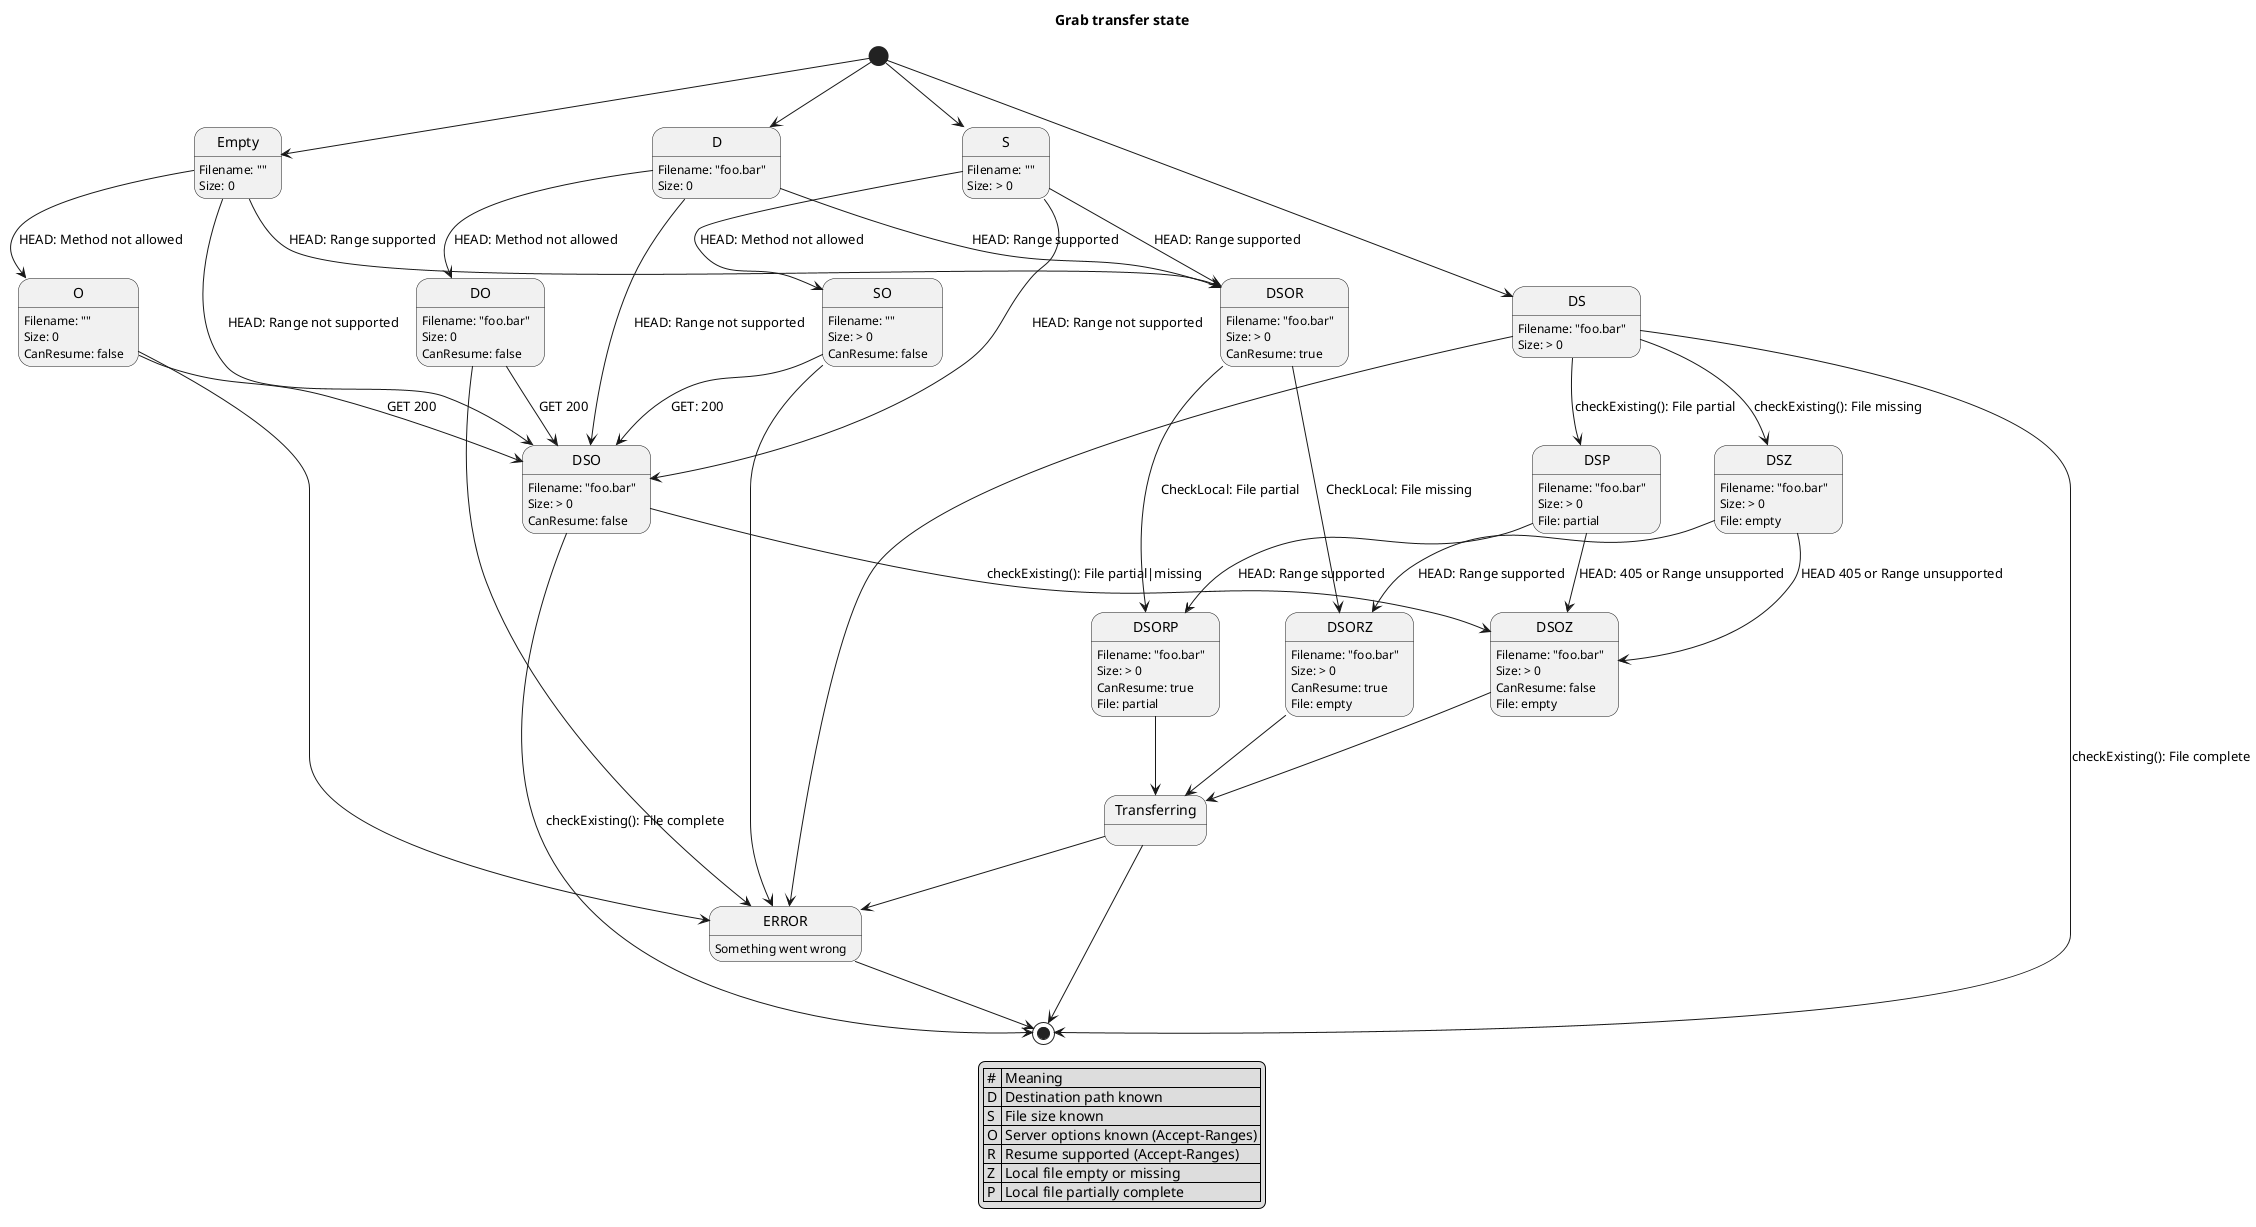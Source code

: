 @startuml
title Grab transfer state

legend
| # | Meaning |
| D | Destination path known |
| S | File size known |
| O | Server options known (Accept-Ranges) |
| R | Resume supported (Accept-Ranges) |
| Z | Local file empty or missing |
| P | Local file partially complete |
endlegend

[*] --> Empty
[*] --> D
[*] --> S
[*] --> DS

Empty : Filename: ""
Empty : Size: 0
Empty --> O : HEAD: Method not allowed
Empty --> DSO : HEAD: Range not supported
Empty --> DSOR : HEAD: Range supported

DS : Filename: "foo.bar"
DS : Size: > 0
DS --> DSZ : checkExisting(): File missing
DS --> DSP : checkExisting(): File partial
DS --> [*] : checkExisting(): File complete
DS --> ERROR

S : Filename: ""
S : Size: > 0
S --> SO : HEAD: Method not allowed
S --> DSO : HEAD: Range not supported
S --> DSOR : HEAD: Range supported

D : Filename: "foo.bar"
D : Size: 0
D --> DO : HEAD: Method not allowed
D --> DSO : HEAD: Range not supported
D --> DSOR : HEAD: Range supported


O : Filename: ""
O : Size: 0
O : CanResume: false
O --> DSO : GET 200
O --> ERROR

SO : Filename: ""
SO : Size: > 0
SO : CanResume: false
SO --> DSO : GET: 200
SO --> ERROR

DO : Filename: "foo.bar"
DO : Size: 0
DO : CanResume: false
DO --> DSO : GET 200
DO --> ERROR

DSZ : Filename: "foo.bar"
DSZ : Size: > 0
DSZ : File: empty
DSZ --> DSORZ : HEAD: Range supported
DSZ --> DSOZ : HEAD 405 or Range unsupported

DSP : Filename: "foo.bar"
DSP : Size: > 0
DSP : File: partial
DSP --> DSORP : HEAD: Range supported
DSP --> DSOZ : HEAD: 405 or Range unsupported

DSO : Filename: "foo.bar"
DSO : Size: > 0
DSO : CanResume: false
DSO --> DSOZ : checkExisting(): File partial|missing
DSO --> [*] : checkExisting(): File complete

DSOR : Filename: "foo.bar"
DSOR : Size: > 0
DSOR : CanResume: true
DSOR --> DSORP : CheckLocal: File partial
DSOR --> DSORZ : CheckLocal: File missing

DSORP : Filename: "foo.bar"
DSORP : Size: > 0
DSORP : CanResume: true
DSORP : File: partial
DSORP --> Transferring

DSORZ : Filename: "foo.bar"
DSORZ : Size: > 0
DSORZ : CanResume: true
DSORZ : File: empty
DSORZ --> Transferring

DSOZ : Filename: "foo.bar"
DSOZ : Size: > 0
DSOZ : CanResume: false
DSOZ : File: empty
DSOZ --> Transferring

Transferring --> [*]
Transferring --> ERROR

ERROR : Something went wrong
ERROR --> [*]

@enduml